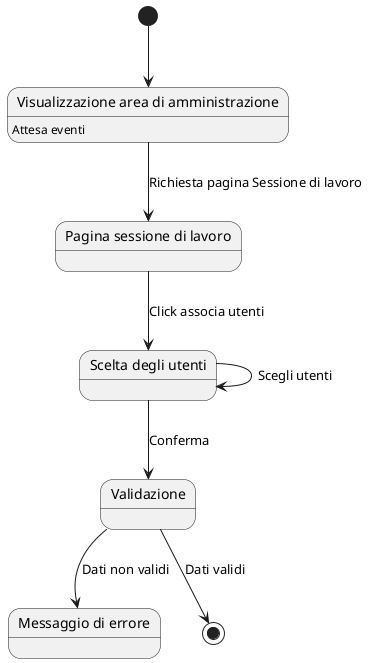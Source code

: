 @startuml
skinparam shadowing false
skinparam monochrome true
state "Visualizzazione area di amministrazione" as s1 : Attesa eventi
state "Pagina sessione di lavoro" as s2
state "Scelta degli utenti" as s3
state "Validazione" as s4 
state "Messaggio di errore" as s5
[*] --> s1
s1 --> s2 : Richiesta pagina Sessione di lavoro
s2 --> s3 : Click associa utenti
s3 --> s3 : Scegli utenti
s3 --> s4 : Conferma
s4 --> s5 : Dati non validi
s4 --> [*] : Dati validi
@enduml

